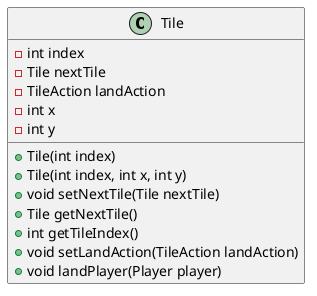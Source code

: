 @startuml

class Tile {
    - int index
    - Tile nextTile
    - TileAction landAction
    - int x
    - int y
    + Tile(int index)
    + Tile(int index, int x, int y)
    + void setNextTile(Tile nextTile)
    + Tile getNextTile()
    + int getTileIndex()
    + void setLandAction(TileAction landAction)
    + void landPlayer(Player player)
}
@enduml
